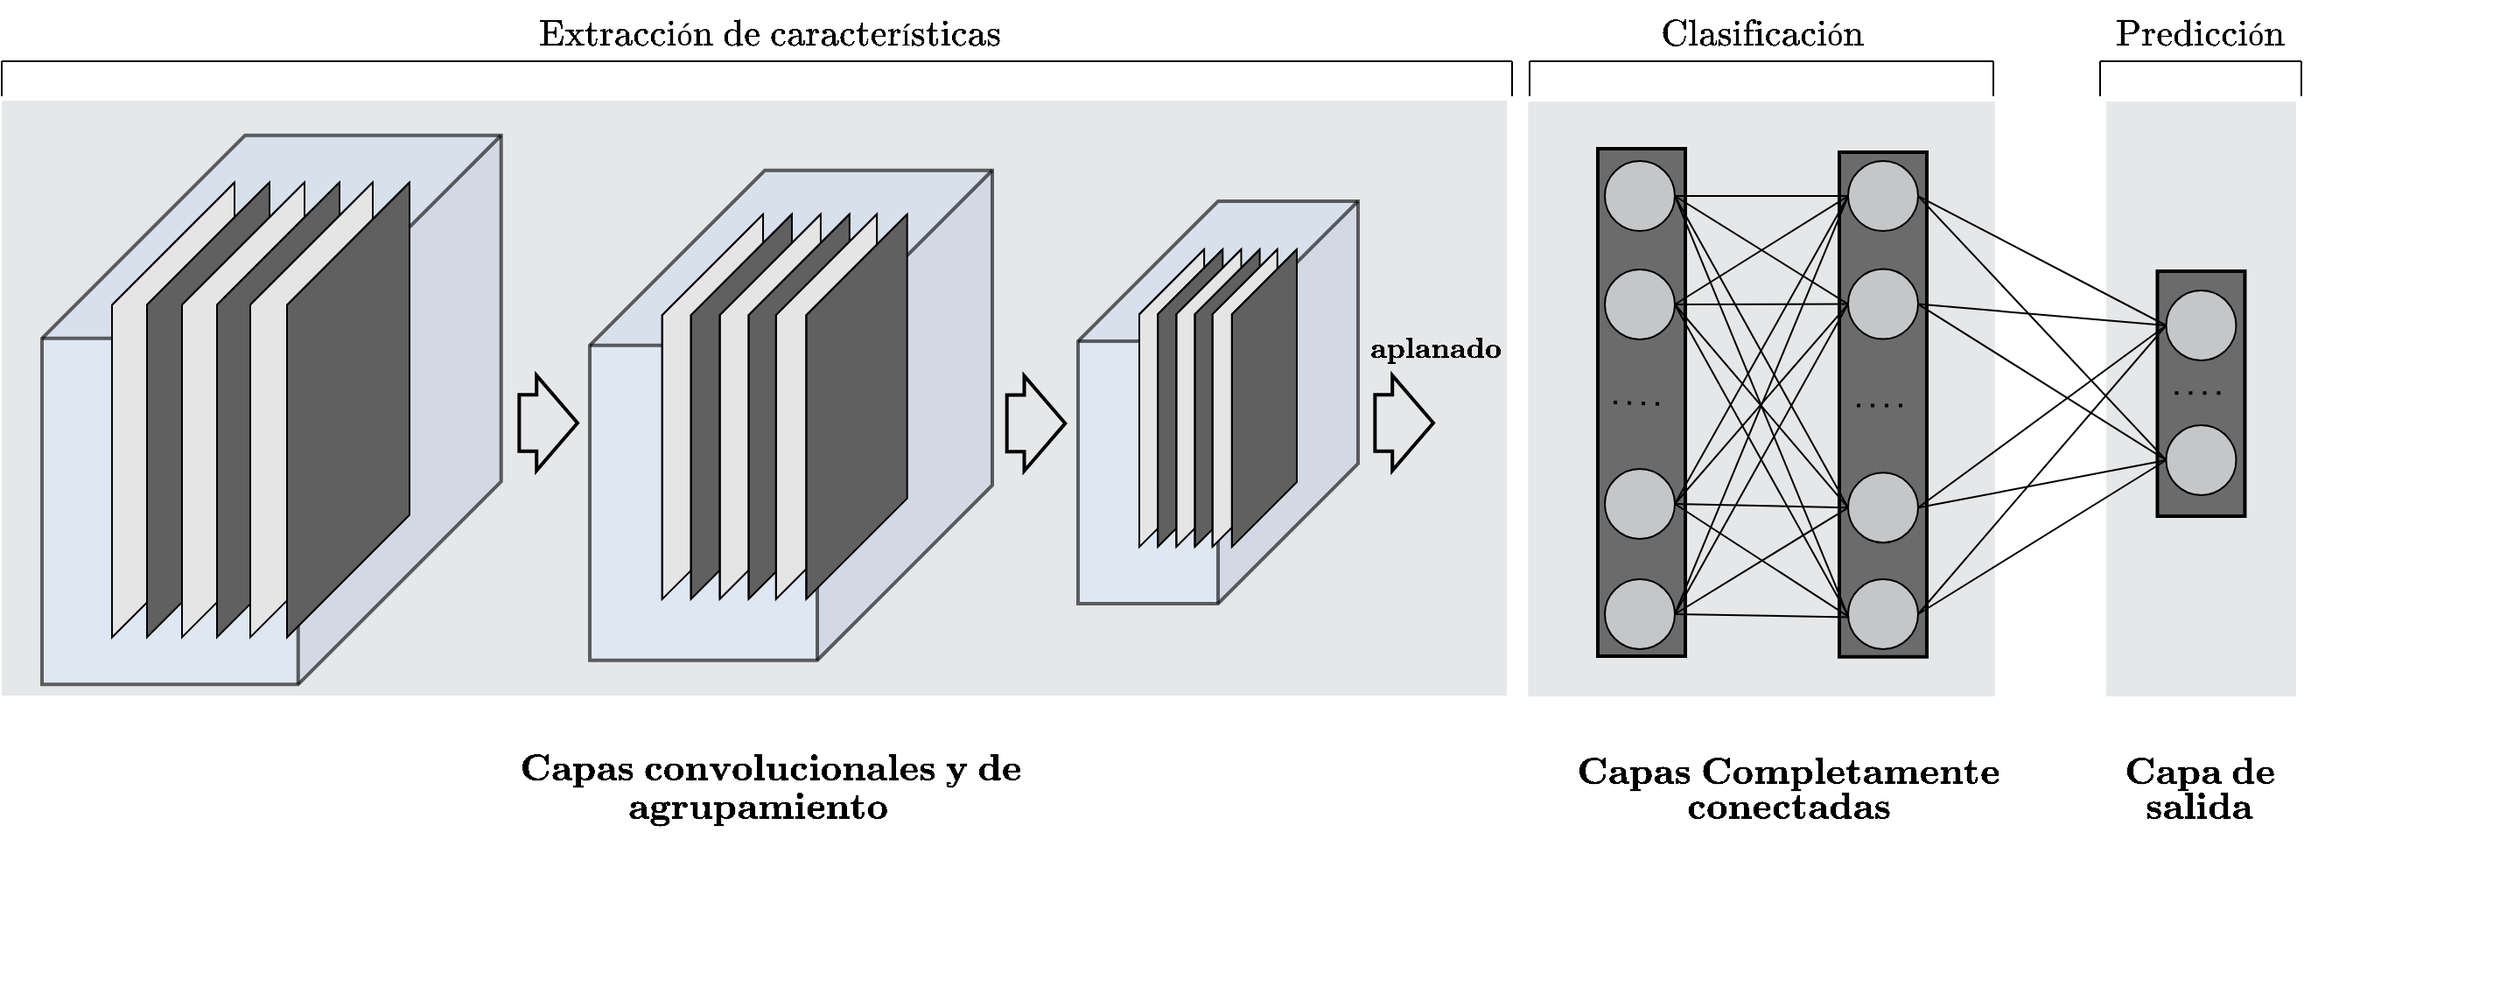 <mxfile version="24.7.6">
  <diagram name="Page-1" id="Joce6e6T_6m52vz_l7Z_">
    <mxGraphModel dx="2350" dy="1335" grid="1" gridSize="10" guides="1" tooltips="1" connect="1" arrows="1" fold="1" page="1" pageScale="1" pageWidth="75" pageHeight="85" math="1" shadow="0">
      <root>
        <mxCell id="0" />
        <mxCell id="1" parent="0" />
        <mxCell id="L7A9VUnb_QCNfGNs0-5k-155" value="" style="rounded=0;whiteSpace=wrap;html=1;fillColor=#e6e7e8;strokeColor=none;" parent="1" vertex="1">
          <mxGeometry x="-716" y="-374.45" width="860" height="339.93" as="geometry" />
        </mxCell>
        <mxCell id="L7A9VUnb_QCNfGNs0-5k-148" value="" style="shape=cube;whiteSpace=wrap;html=1;boundedLbl=1;backgroundOutline=1;darkOpacity=0.05;darkOpacity2=0.1;flipH=1;size=80;fillColor=#dae8fc;strokeColor=#000000;opacity=60;strokeWidth=2;" parent="1" vertex="1">
          <mxGeometry x="-101" y="-317" width="160" height="230" as="geometry" />
        </mxCell>
        <mxCell id="L7A9VUnb_QCNfGNs0-5k-71" value="" style="group;rotation=0;" parent="1" vertex="1" connectable="0">
          <mxGeometry x="170.002" y="-249.613" width="540" height="392.003" as="geometry" />
        </mxCell>
        <mxCell id="L7A9VUnb_QCNfGNs0-5k-144" value="" style="group" parent="L7A9VUnb_QCNfGNs0-5k-71" vertex="1" connectable="0">
          <mxGeometry x="-863.002" y="-66.037" width="850" height="286.96" as="geometry" />
        </mxCell>
        <mxCell id="L7A9VUnb_QCNfGNs0-5k-118" value="" style="shape=cube;whiteSpace=wrap;html=1;boundedLbl=1;backgroundOutline=1;darkOpacity=0.05;darkOpacity2=0.1;flipH=1;size=116;fillColor=#dae8fc;strokeColor=#000000;opacity=60;strokeWidth=2;" parent="L7A9VUnb_QCNfGNs0-5k-144" vertex="1">
          <mxGeometry y="-38.96" width="262.37" height="313.77" as="geometry" />
        </mxCell>
        <mxCell id="L7A9VUnb_QCNfGNs0-5k-90" value="" style="shape=cube;whiteSpace=wrap;html=1;boundedLbl=1;backgroundOutline=1;darkOpacity=0.05;darkOpacity2=0.1;flipH=1;size=70;" parent="L7A9VUnb_QCNfGNs0-5k-144" vertex="1">
          <mxGeometry x="40" y="-12.08" width="70" height="260" as="geometry" />
        </mxCell>
        <mxCell id="L7A9VUnb_QCNfGNs0-5k-98" value="" style="shape=cube;whiteSpace=wrap;html=1;boundedLbl=1;backgroundOutline=1;darkOpacity=0.05;darkOpacity2=0.1;flipH=1;size=70;fillColor=#6B6B6B;strokeColor=#000000;" parent="L7A9VUnb_QCNfGNs0-5k-144" vertex="1">
          <mxGeometry x="60" y="-12.15" width="70" height="260" as="geometry" />
        </mxCell>
        <mxCell id="L7A9VUnb_QCNfGNs0-5k-99" value="" style="shape=cube;whiteSpace=wrap;html=1;boundedLbl=1;backgroundOutline=1;darkOpacity=0.05;darkOpacity2=0.1;flipH=1;size=70;" parent="L7A9VUnb_QCNfGNs0-5k-144" vertex="1">
          <mxGeometry x="80" y="-12.15" width="70" height="260" as="geometry" />
        </mxCell>
        <mxCell id="L7A9VUnb_QCNfGNs0-5k-100" value="" style="shape=cube;whiteSpace=wrap;html=1;boundedLbl=1;backgroundOutline=1;darkOpacity=0.05;darkOpacity2=0.1;flipH=1;size=70;fillColor=#6B6B6B;strokeColor=#000000;" parent="L7A9VUnb_QCNfGNs0-5k-144" vertex="1">
          <mxGeometry x="100" y="-12.15" width="70" height="260" as="geometry" />
        </mxCell>
        <mxCell id="L7A9VUnb_QCNfGNs0-5k-101" value="" style="shape=cube;whiteSpace=wrap;html=1;boundedLbl=1;backgroundOutline=1;darkOpacity=0.05;darkOpacity2=0.1;flipH=1;size=70;" parent="L7A9VUnb_QCNfGNs0-5k-144" vertex="1">
          <mxGeometry x="119" y="-12.15" width="70" height="260" as="geometry" />
        </mxCell>
        <mxCell id="L7A9VUnb_QCNfGNs0-5k-102" value="" style="shape=cube;whiteSpace=wrap;html=1;boundedLbl=1;backgroundOutline=1;darkOpacity=0.05;darkOpacity2=0.1;flipH=1;size=70;fillColor=#6B6B6B;strokeColor=#000000;" parent="L7A9VUnb_QCNfGNs0-5k-144" vertex="1">
          <mxGeometry x="140" y="-12.08" width="70" height="260" as="geometry" />
        </mxCell>
        <mxCell id="L7A9VUnb_QCNfGNs0-5k-147" value="" style="group" parent="L7A9VUnb_QCNfGNs0-5k-144" vertex="1" connectable="0">
          <mxGeometry x="313" y="-18.96" width="510" height="290" as="geometry" />
        </mxCell>
        <mxCell id="L7A9VUnb_QCNfGNs0-5k-146" value="" style="shape=cube;whiteSpace=wrap;html=1;boundedLbl=1;backgroundOutline=1;darkOpacity=0.05;darkOpacity2=0.1;flipH=1;size=100;fillColor=#dae8fc;strokeColor=#000000;opacity=60;strokeWidth=2;" parent="L7A9VUnb_QCNfGNs0-5k-147" vertex="1">
          <mxGeometry width="230" height="280" as="geometry" />
        </mxCell>
        <mxCell id="L7A9VUnb_QCNfGNs0-5k-105" value="" style="shape=cube;whiteSpace=wrap;html=1;boundedLbl=1;backgroundOutline=1;darkOpacity=0.05;darkOpacity2=0.1;flipH=1;size=70;" parent="L7A9VUnb_QCNfGNs0-5k-147" vertex="1">
          <mxGeometry x="41.37" y="25.059" width="57.647" height="220.011" as="geometry" />
        </mxCell>
        <mxCell id="L7A9VUnb_QCNfGNs0-5k-106" value="" style="shape=cube;whiteSpace=wrap;html=1;boundedLbl=1;backgroundOutline=1;darkOpacity=0.05;darkOpacity2=0.1;flipH=1;size=70;fillColor=#6B6B6B;strokeColor=#000000;" parent="L7A9VUnb_QCNfGNs0-5k-147" vertex="1">
          <mxGeometry x="57.841" y="25" width="57.647" height="220.011" as="geometry" />
        </mxCell>
        <mxCell id="L7A9VUnb_QCNfGNs0-5k-107" value="" style="shape=cube;whiteSpace=wrap;html=1;boundedLbl=1;backgroundOutline=1;darkOpacity=0.05;darkOpacity2=0.1;flipH=1;size=70;" parent="L7A9VUnb_QCNfGNs0-5k-147" vertex="1">
          <mxGeometry x="74.311" y="25" width="57.647" height="220.011" as="geometry" />
        </mxCell>
        <mxCell id="L7A9VUnb_QCNfGNs0-5k-108" value="" style="shape=cube;whiteSpace=wrap;html=1;boundedLbl=1;backgroundOutline=1;darkOpacity=0.05;darkOpacity2=0.1;flipH=1;size=70;fillColor=#6B6B6B;strokeColor=#000000;" parent="L7A9VUnb_QCNfGNs0-5k-147" vertex="1">
          <mxGeometry x="90.782" y="25" width="57.647" height="220.011" as="geometry" />
        </mxCell>
        <mxCell id="L7A9VUnb_QCNfGNs0-5k-109" value="" style="shape=cube;whiteSpace=wrap;html=1;boundedLbl=1;backgroundOutline=1;darkOpacity=0.05;darkOpacity2=0.1;flipH=1;size=70;" parent="L7A9VUnb_QCNfGNs0-5k-147" vertex="1">
          <mxGeometry x="106.429" y="25" width="57.647" height="220.011" as="geometry" />
        </mxCell>
        <mxCell id="L7A9VUnb_QCNfGNs0-5k-110" value="" style="shape=cube;whiteSpace=wrap;html=1;boundedLbl=1;backgroundOutline=1;darkOpacity=0.05;darkOpacity2=0.1;flipH=1;size=70;fillColor=#6B6B6B;strokeColor=#000000;" parent="L7A9VUnb_QCNfGNs0-5k-147" vertex="1">
          <mxGeometry x="123.723" y="25.059" width="57.647" height="220.011" as="geometry" />
        </mxCell>
        <mxCell id="QXAOu60rqkARJvhL0s8N-9" value="" style="shape=flexArrow;endArrow=classic;html=1;rounded=0;width=31.304;endSize=7.13;strokeWidth=2;" edge="1" parent="L7A9VUnb_QCNfGNs0-5k-147">
          <mxGeometry width="50" height="50" relative="1" as="geometry">
            <mxPoint x="237.34" y="144.57" as="sourcePoint" />
            <mxPoint x="272.66" y="144.57" as="targetPoint" />
          </mxGeometry>
        </mxCell>
        <mxCell id="QXAOu60rqkARJvhL0s8N-11" value="" style="shape=flexArrow;endArrow=classic;html=1;rounded=0;width=31.304;endSize=7.13;strokeWidth=2;" edge="1" parent="L7A9VUnb_QCNfGNs0-5k-147">
          <mxGeometry width="50" height="50" relative="1" as="geometry">
            <mxPoint x="447.68" y="144.33" as="sourcePoint" />
            <mxPoint x="483" y="144.33" as="targetPoint" />
          </mxGeometry>
        </mxCell>
        <mxCell id="QXAOu60rqkARJvhL0s8N-10" value="" style="shape=flexArrow;endArrow=classic;html=1;rounded=0;width=31.304;endSize=7.13;strokeWidth=2;" edge="1" parent="L7A9VUnb_QCNfGNs0-5k-144">
          <mxGeometry width="50" height="50" relative="1" as="geometry">
            <mxPoint x="271.68" y="125.37" as="sourcePoint" />
            <mxPoint x="307.0" y="125.37" as="targetPoint" />
          </mxGeometry>
        </mxCell>
        <mxCell id="L7A9VUnb_QCNfGNs0-5k-168" value="&lt;div&gt;&lt;font style=&quot;font-size: 18px;&quot;&gt;&lt;b&gt;$$\textbf{Capas Completamente}$$&lt;/b&gt;&lt;/font&gt;&lt;/div&gt;" style="text;html=1;align=center;verticalAlign=middle;whiteSpace=wrap;rounded=0;" parent="L7A9VUnb_QCNfGNs0-5k-71" vertex="1">
          <mxGeometry x="-5.002" y="245.003" width="280" height="30" as="geometry" />
        </mxCell>
        <mxCell id="L7A9VUnb_QCNfGNs0-5k-169" value="&lt;font style=&quot;font-size: 18px;&quot;&gt;$$\textbf{Capa de}$$&lt;/font&gt;" style="text;html=1;align=center;verticalAlign=middle;whiteSpace=wrap;rounded=0;" parent="L7A9VUnb_QCNfGNs0-5k-71" vertex="1">
          <mxGeometry x="300" y="245" width="140" height="30" as="geometry" />
        </mxCell>
        <mxCell id="QXAOu60rqkARJvhL0s8N-4" value="&lt;div&gt;&lt;font style=&quot;font-size: 18px;&quot;&gt;&lt;b&gt;$$\textbf{conectadas}$$&lt;/b&gt;&lt;/font&gt;&lt;/div&gt;" style="text;html=1;align=center;verticalAlign=middle;whiteSpace=wrap;rounded=0;" vertex="1" parent="L7A9VUnb_QCNfGNs0-5k-71">
          <mxGeometry x="-5.002" y="265.003" width="280" height="30" as="geometry" />
        </mxCell>
        <mxCell id="QXAOu60rqkARJvhL0s8N-6" value="&lt;font style=&quot;font-size: 18px;&quot;&gt;$$\textbf{salida}$$&lt;/font&gt;" style="text;html=1;align=center;verticalAlign=middle;whiteSpace=wrap;rounded=0;" vertex="1" parent="L7A9VUnb_QCNfGNs0-5k-71">
          <mxGeometry x="300" y="265" width="140" height="30" as="geometry" />
        </mxCell>
        <mxCell id="L7A9VUnb_QCNfGNs0-5k-37" value="&lt;font style=&quot;font-size: 18px;&quot;&gt;$$\text{Clasificación}$$&lt;/font&gt;" style="text;html=1;align=center;verticalAlign=middle;resizable=0;points=[];autosize=1;strokeColor=none;fillColor=none;" parent="1" vertex="1">
          <mxGeometry x="184.5" y="-432" width="210" height="40" as="geometry" />
        </mxCell>
        <mxCell id="L7A9VUnb_QCNfGNs0-5k-38" value="" style="group;strokeColor=none;rounded=0;" parent="1" vertex="1" connectable="0">
          <mxGeometry x="157" y="-397" width="265" height="20" as="geometry" />
        </mxCell>
        <mxCell id="L7A9VUnb_QCNfGNs0-5k-39" value="" style="endArrow=none;html=1;rounded=0;" parent="L7A9VUnb_QCNfGNs0-5k-38" edge="1">
          <mxGeometry width="50" height="50" relative="1" as="geometry">
            <mxPoint as="sourcePoint" />
            <mxPoint x="265.0" as="targetPoint" />
          </mxGeometry>
        </mxCell>
        <mxCell id="L7A9VUnb_QCNfGNs0-5k-40" value="" style="endArrow=none;html=1;rounded=0;" parent="L7A9VUnb_QCNfGNs0-5k-38" edge="1">
          <mxGeometry width="50" height="50" relative="1" as="geometry">
            <mxPoint y="20" as="sourcePoint" />
            <mxPoint as="targetPoint" />
          </mxGeometry>
        </mxCell>
        <mxCell id="L7A9VUnb_QCNfGNs0-5k-41" value="" style="endArrow=none;html=1;rounded=0;" parent="L7A9VUnb_QCNfGNs0-5k-38" edge="1">
          <mxGeometry width="50" height="50" relative="1" as="geometry">
            <mxPoint x="265.0" y="20" as="sourcePoint" />
            <mxPoint x="265.0" as="targetPoint" />
          </mxGeometry>
        </mxCell>
        <mxCell id="L7A9VUnb_QCNfGNs0-5k-53" value="" style="group;strokeColor=none;rounded=0;" parent="1" vertex="1" connectable="0">
          <mxGeometry x="483" y="-397" width="115" height="20" as="geometry" />
        </mxCell>
        <mxCell id="L7A9VUnb_QCNfGNs0-5k-54" value="" style="endArrow=none;html=1;rounded=0;" parent="L7A9VUnb_QCNfGNs0-5k-53" edge="1">
          <mxGeometry width="50" height="50" relative="1" as="geometry">
            <mxPoint as="sourcePoint" />
            <mxPoint x="115" as="targetPoint" />
          </mxGeometry>
        </mxCell>
        <mxCell id="L7A9VUnb_QCNfGNs0-5k-55" value="" style="endArrow=none;html=1;rounded=0;" parent="L7A9VUnb_QCNfGNs0-5k-53" edge="1">
          <mxGeometry width="50" height="50" relative="1" as="geometry">
            <mxPoint y="20" as="sourcePoint" />
            <mxPoint as="targetPoint" />
          </mxGeometry>
        </mxCell>
        <mxCell id="L7A9VUnb_QCNfGNs0-5k-56" value="" style="endArrow=none;html=1;rounded=0;" parent="L7A9VUnb_QCNfGNs0-5k-53" edge="1">
          <mxGeometry width="50" height="50" relative="1" as="geometry">
            <mxPoint x="115" y="20" as="sourcePoint" />
            <mxPoint x="115" as="targetPoint" />
          </mxGeometry>
        </mxCell>
        <mxCell id="L7A9VUnb_QCNfGNs0-5k-57" value="&lt;font style=&quot;font-size: 18px;&quot;&gt;$$\text{Predicción}$$&lt;/font&gt;" style="text;html=1;align=center;verticalAlign=middle;resizable=0;points=[];autosize=1;strokeColor=none;fillColor=none;" parent="1" vertex="1">
          <mxGeometry x="445.496" y="-432" width="190" height="40" as="geometry" />
        </mxCell>
        <mxCell id="L7A9VUnb_QCNfGNs0-5k-79" value="" style="group;strokeColor=none;rounded=0;strokeWidth=1;perimeterSpacing=0;" parent="1" vertex="1" connectable="0">
          <mxGeometry x="-716" y="-397" width="863" height="20" as="geometry" />
        </mxCell>
        <mxCell id="L7A9VUnb_QCNfGNs0-5k-80" value="" style="endArrow=none;html=1;rounded=0;" parent="L7A9VUnb_QCNfGNs0-5k-79" edge="1">
          <mxGeometry width="50" height="50" relative="1" as="geometry">
            <mxPoint as="sourcePoint" />
            <mxPoint x="863" as="targetPoint" />
          </mxGeometry>
        </mxCell>
        <mxCell id="L7A9VUnb_QCNfGNs0-5k-81" value="" style="endArrow=none;html=1;rounded=0;" parent="L7A9VUnb_QCNfGNs0-5k-79" edge="1">
          <mxGeometry width="50" height="50" relative="1" as="geometry">
            <mxPoint y="20" as="sourcePoint" />
            <mxPoint as="targetPoint" />
          </mxGeometry>
        </mxCell>
        <mxCell id="L7A9VUnb_QCNfGNs0-5k-82" value="" style="endArrow=none;html=1;rounded=0;" parent="L7A9VUnb_QCNfGNs0-5k-79" edge="1">
          <mxGeometry width="50" height="50" relative="1" as="geometry">
            <mxPoint x="863" y="20" as="sourcePoint" />
            <mxPoint x="863" as="targetPoint" />
          </mxGeometry>
        </mxCell>
        <mxCell id="L7A9VUnb_QCNfGNs0-5k-84" value="&lt;font style=&quot;font-size: 18px;&quot;&gt;$$\text{Extracción de características}$$&lt;/font&gt;" style="text;html=1;align=center;verticalAlign=middle;resizable=0;points=[];autosize=1;strokeColor=none;fillColor=none;" parent="1" vertex="1">
          <mxGeometry x="-447.5" y="-432" width="340" height="40" as="geometry" />
        </mxCell>
        <mxCell id="L7A9VUnb_QCNfGNs0-5k-77" value="" style="rounded=0;whiteSpace=wrap;html=1;fillColor=#e6e7e8;strokeColor=none;" parent="1" vertex="1">
          <mxGeometry x="486.552" y="-373.933" width="108.37" height="339.93" as="geometry" />
        </mxCell>
        <mxCell id="L7A9VUnb_QCNfGNs0-5k-76" value="" style="rounded=0;whiteSpace=wrap;html=1;fillColor=#e6e7e8;strokeColor=none;" parent="1" vertex="1">
          <mxGeometry x="156.132" y="-373.933" width="266.74" height="339.93" as="geometry" />
        </mxCell>
        <mxCell id="L7A9VUnb_QCNfGNs0-5k-67" value="" style="group;rotation=0;" parent="1" vertex="1" connectable="0">
          <mxGeometry x="194.002" y="-357.003" width="154" height="300" as="geometry" />
        </mxCell>
        <mxCell id="L7A9VUnb_QCNfGNs0-5k-62" value="" style="rounded=0;whiteSpace=wrap;html=1;fillColor=#6B6B6B;strokeColor=#000000;rotation=0;strokeWidth=2;" parent="L7A9VUnb_QCNfGNs0-5k-67" vertex="1">
          <mxGeometry x="2" y="10" width="50" height="290" as="geometry" />
        </mxCell>
        <mxCell id="L7A9VUnb_QCNfGNs0-5k-3" value="" style="ellipse;whiteSpace=wrap;html=1;aspect=fixed;fillColor=#C4C6C8;rotation=0;" parent="L7A9VUnb_QCNfGNs0-5k-67" vertex="1">
          <mxGeometry x="6" y="256" width="40" height="40" as="geometry" />
        </mxCell>
        <mxCell id="L7A9VUnb_QCNfGNs0-5k-4" value="" style="ellipse;whiteSpace=wrap;html=1;aspect=fixed;fillColor=#C4C6C8;rotation=0;" parent="L7A9VUnb_QCNfGNs0-5k-67" vertex="1">
          <mxGeometry x="6" y="193" width="40" height="40" as="geometry" />
        </mxCell>
        <mxCell id="L7A9VUnb_QCNfGNs0-5k-5" value="" style="ellipse;whiteSpace=wrap;html=1;aspect=fixed;fillColor=#C4C6C8;rotation=0;" parent="L7A9VUnb_QCNfGNs0-5k-67" vertex="1">
          <mxGeometry x="6" y="79" width="40" height="40" as="geometry" />
        </mxCell>
        <mxCell id="L7A9VUnb_QCNfGNs0-5k-6" value="" style="ellipse;whiteSpace=wrap;html=1;aspect=fixed;fillColor=#C4C6C8;rotation=0;" parent="L7A9VUnb_QCNfGNs0-5k-67" vertex="1">
          <mxGeometry x="6" y="17" width="40" height="40" as="geometry" />
        </mxCell>
        <mxCell id="L7A9VUnb_QCNfGNs0-5k-51" value="" style="endArrow=none;dashed=1;html=1;dashPattern=1 3;strokeWidth=2;rounded=0;" parent="L7A9VUnb_QCNfGNs0-5k-67" edge="1">
          <mxGeometry width="50" height="50" relative="1" as="geometry">
            <mxPoint x="11" y="155" as="sourcePoint" />
            <mxPoint x="41" y="156" as="targetPoint" />
          </mxGeometry>
        </mxCell>
        <mxCell id="L7A9VUnb_QCNfGNs0-5k-166" value="&lt;font style=&quot;font-size: 18px;&quot;&gt;$$\textbf{Capas convolucionales y de}$$&lt;/font&gt;" style="text;html=1;align=center;verticalAlign=middle;whiteSpace=wrap;rounded=0;" parent="1" vertex="1">
          <mxGeometry x="-472.5" y="-7" width="390" height="30" as="geometry" />
        </mxCell>
        <mxCell id="QXAOu60rqkARJvhL0s8N-2" value="" style="group" vertex="1" connectable="0" parent="1">
          <mxGeometry x="282.712" y="-346.618" width="300.295" height="290" as="geometry" />
        </mxCell>
        <mxCell id="L7A9VUnb_QCNfGNs0-5k-65" value="" style="group;rotation=0;" parent="QXAOu60rqkARJvhL0s8N-2" vertex="1" connectable="0">
          <mxGeometry x="233.03" y="69.615" width="50" height="140" as="geometry" />
        </mxCell>
        <mxCell id="L7A9VUnb_QCNfGNs0-5k-64" value="" style="rounded=0;whiteSpace=wrap;html=1;fillColor=#6B6B6B;strokeColor=#000000;rotation=0;strokeWidth=2;" parent="L7A9VUnb_QCNfGNs0-5k-65" vertex="1">
          <mxGeometry width="50" height="140" as="geometry" />
        </mxCell>
        <mxCell id="L7A9VUnb_QCNfGNs0-5k-11" value="" style="ellipse;whiteSpace=wrap;html=1;aspect=fixed;fillColor=#C4C6C8;rotation=0;" parent="L7A9VUnb_QCNfGNs0-5k-65" vertex="1">
          <mxGeometry x="5" y="11" width="40" height="40" as="geometry" />
        </mxCell>
        <mxCell id="L7A9VUnb_QCNfGNs0-5k-12" value="" style="ellipse;whiteSpace=wrap;html=1;aspect=fixed;fillColor=#C4C6C8;rotation=0;" parent="L7A9VUnb_QCNfGNs0-5k-65" vertex="1">
          <mxGeometry x="5" y="88" width="40" height="40" as="geometry" />
        </mxCell>
        <mxCell id="QXAOu60rqkARJvhL0s8N-3" value="" style="endArrow=none;dashed=1;html=1;dashPattern=1 3;strokeWidth=2;rounded=0;" edge="1" parent="L7A9VUnb_QCNfGNs0-5k-65">
          <mxGeometry width="50" height="50" relative="1" as="geometry">
            <mxPoint x="10.0" y="69.686" as="sourcePoint" />
            <mxPoint x="40.0" y="69.686" as="targetPoint" />
          </mxGeometry>
        </mxCell>
        <mxCell id="L7A9VUnb_QCNfGNs0-5k-66" value="" style="group;rotation=0;fillColor=#6B6B6B;strokeColor=#000000;container=0;strokeWidth=2;" parent="QXAOu60rqkARJvhL0s8N-2" vertex="1" connectable="0">
          <mxGeometry x="51.29" y="1.61" width="50" height="288.39" as="geometry" />
        </mxCell>
        <mxCell id="L7A9VUnb_QCNfGNs0-5k-29" value="" style="endArrow=none;html=1;rounded=0;entryX=0;entryY=0.5;entryDx=0;entryDy=0;exitX=1;exitY=0.5;exitDx=0;exitDy=0;" parent="QXAOu60rqkARJvhL0s8N-2" source="L7A9VUnb_QCNfGNs0-5k-10" target="L7A9VUnb_QCNfGNs0-5k-11" edge="1">
          <mxGeometry width="50" height="50" relative="1" as="geometry">
            <mxPoint x="76.03" y="25.615" as="sourcePoint" />
            <mxPoint x="116.03" y="26.615" as="targetPoint" />
          </mxGeometry>
        </mxCell>
        <mxCell id="L7A9VUnb_QCNfGNs0-5k-30" value="" style="endArrow=none;html=1;rounded=0;entryX=0;entryY=0.5;entryDx=0;entryDy=0;exitX=1;exitY=0.5;exitDx=0;exitDy=0;" parent="QXAOu60rqkARJvhL0s8N-2" source="L7A9VUnb_QCNfGNs0-5k-10" target="L7A9VUnb_QCNfGNs0-5k-12" edge="1">
          <mxGeometry width="50" height="50" relative="1" as="geometry">
            <mxPoint x="101.03" y="36.615" as="sourcePoint" />
            <mxPoint x="142.03" y="36.615" as="targetPoint" />
          </mxGeometry>
        </mxCell>
        <mxCell id="L7A9VUnb_QCNfGNs0-5k-31" value="" style="endArrow=none;html=1;rounded=0;entryX=0;entryY=0.5;entryDx=0;entryDy=0;exitX=1;exitY=0.5;exitDx=0;exitDy=0;" parent="QXAOu60rqkARJvhL0s8N-2" source="L7A9VUnb_QCNfGNs0-5k-9" target="L7A9VUnb_QCNfGNs0-5k-11" edge="1">
          <mxGeometry width="50" height="50" relative="1" as="geometry">
            <mxPoint x="151.03" y="146.615" as="sourcePoint" />
            <mxPoint x="191.03" y="145.615" as="targetPoint" />
          </mxGeometry>
        </mxCell>
        <mxCell id="L7A9VUnb_QCNfGNs0-5k-32" value="" style="endArrow=none;html=1;rounded=0;entryX=0;entryY=0.5;entryDx=0;entryDy=0;exitX=1;exitY=0.5;exitDx=0;exitDy=0;" parent="QXAOu60rqkARJvhL0s8N-2" source="L7A9VUnb_QCNfGNs0-5k-9" target="L7A9VUnb_QCNfGNs0-5k-12" edge="1">
          <mxGeometry width="50" height="50" relative="1" as="geometry">
            <mxPoint x="171.03" y="216.615" as="sourcePoint" />
            <mxPoint x="211.03" y="216.615" as="targetPoint" />
          </mxGeometry>
        </mxCell>
        <mxCell id="L7A9VUnb_QCNfGNs0-5k-33" value="" style="endArrow=none;html=1;rounded=0;entryX=0;entryY=0.5;entryDx=0;entryDy=0;exitX=1;exitY=0.5;exitDx=0;exitDy=0;" parent="QXAOu60rqkARJvhL0s8N-2" source="L7A9VUnb_QCNfGNs0-5k-8" target="L7A9VUnb_QCNfGNs0-5k-11" edge="1">
          <mxGeometry width="50" height="50" relative="1" as="geometry">
            <mxPoint x="76.03" y="225.615" as="sourcePoint" />
            <mxPoint x="117.03" y="226.615" as="targetPoint" />
          </mxGeometry>
        </mxCell>
        <mxCell id="L7A9VUnb_QCNfGNs0-5k-34" value="" style="endArrow=none;html=1;rounded=0;entryX=0;entryY=0.5;entryDx=0;entryDy=0;exitX=1;exitY=0.5;exitDx=0;exitDy=0;" parent="QXAOu60rqkARJvhL0s8N-2" source="L7A9VUnb_QCNfGNs0-5k-8" target="L7A9VUnb_QCNfGNs0-5k-12" edge="1">
          <mxGeometry width="50" height="50" relative="1" as="geometry">
            <mxPoint x="191.03" y="236.615" as="sourcePoint" />
            <mxPoint x="232.03" y="236.615" as="targetPoint" />
          </mxGeometry>
        </mxCell>
        <mxCell id="L7A9VUnb_QCNfGNs0-5k-35" value="" style="endArrow=none;html=1;rounded=0;entryX=0;entryY=0.5;entryDx=0;entryDy=0;exitX=1;exitY=0.5;exitDx=0;exitDy=0;" parent="QXAOu60rqkARJvhL0s8N-2" target="L7A9VUnb_QCNfGNs0-5k-12" edge="1" source="L7A9VUnb_QCNfGNs0-5k-7">
          <mxGeometry width="50" height="50" relative="1" as="geometry">
            <mxPoint x="61.03" y="266.615" as="sourcePoint" />
            <mxPoint x="242.03" y="246.615" as="targetPoint" />
          </mxGeometry>
        </mxCell>
        <mxCell id="L7A9VUnb_QCNfGNs0-5k-36" value="" style="endArrow=none;html=1;rounded=0;entryX=0;entryY=0.5;entryDx=0;entryDy=0;exitX=1;exitY=0.5;exitDx=0;exitDy=0;" parent="QXAOu60rqkARJvhL0s8N-2" target="L7A9VUnb_QCNfGNs0-5k-11" edge="1" source="L7A9VUnb_QCNfGNs0-5k-7">
          <mxGeometry width="50" height="50" relative="1" as="geometry">
            <mxPoint x="61.03" y="266.615" as="sourcePoint" />
            <mxPoint x="141.03" y="276.615" as="targetPoint" />
          </mxGeometry>
        </mxCell>
        <mxCell id="L7A9VUnb_QCNfGNs0-5k-7" value="" style="ellipse;whiteSpace=wrap;html=1;aspect=fixed;fillColor=#C4C6C8;rotation=0;" parent="QXAOu60rqkARJvhL0s8N-2" vertex="1">
          <mxGeometry x="56.29" y="245.615" width="40" height="40" as="geometry" />
        </mxCell>
        <mxCell id="L7A9VUnb_QCNfGNs0-5k-8" value="" style="ellipse;whiteSpace=wrap;html=1;aspect=fixed;fillColor=#C4C6C8;rotation=0;" parent="QXAOu60rqkARJvhL0s8N-2" vertex="1">
          <mxGeometry x="56.29" y="184.763" width="40" height="40" as="geometry" />
        </mxCell>
        <mxCell id="L7A9VUnb_QCNfGNs0-5k-9" value="" style="ellipse;whiteSpace=wrap;html=1;aspect=fixed;fillColor=#C4C6C8;rotation=0;" parent="QXAOu60rqkARJvhL0s8N-2" vertex="1">
          <mxGeometry x="56.29" y="68.395" width="40" height="40" as="geometry" />
        </mxCell>
        <mxCell id="L7A9VUnb_QCNfGNs0-5k-10" value="" style="ellipse;whiteSpace=wrap;html=1;aspect=fixed;fillColor=#C4C6C8;rotation=0;" parent="QXAOu60rqkARJvhL0s8N-2" vertex="1">
          <mxGeometry x="56.29" y="6.669" width="40" height="40" as="geometry" />
        </mxCell>
        <mxCell id="L7A9VUnb_QCNfGNs0-5k-50" value="" style="endArrow=none;dashed=1;html=1;dashPattern=1 3;strokeWidth=2;rounded=0;" parent="QXAOu60rqkARJvhL0s8N-2" edge="1">
          <mxGeometry width="50" height="50" relative="1" as="geometry">
            <mxPoint x="61.29" y="146.311" as="sourcePoint" />
            <mxPoint x="91.29" y="146.311" as="targetPoint" />
          </mxGeometry>
        </mxCell>
        <mxCell id="L7A9VUnb_QCNfGNs0-5k-16" value="" style="endArrow=none;html=1;rounded=0;entryX=-0.003;entryY=0.521;entryDx=0;entryDy=0;exitX=1;exitY=0.5;exitDx=0;exitDy=0;entryPerimeter=0;" parent="1" source="L7A9VUnb_QCNfGNs0-5k-6" target="L7A9VUnb_QCNfGNs0-5k-7" edge="1">
          <mxGeometry width="50" height="50" relative="1" as="geometry">
            <mxPoint x="270.742" y="-290.003" as="sourcePoint" />
            <mxPoint x="280.742" y="-80.003" as="targetPoint" />
          </mxGeometry>
        </mxCell>
        <mxCell id="L7A9VUnb_QCNfGNs0-5k-20" value="" style="endArrow=none;html=1;rounded=0;entryX=0.005;entryY=0.532;entryDx=0;entryDy=0;exitX=1;exitY=0.5;exitDx=0;exitDy=0;entryPerimeter=0;" parent="1" source="L7A9VUnb_QCNfGNs0-5k-5" target="L7A9VUnb_QCNfGNs0-5k-7" edge="1">
          <mxGeometry width="50" height="50" relative="1" as="geometry">
            <mxPoint x="310.742" y="-250.003" as="sourcePoint" />
            <mxPoint x="280.742" y="-80.003" as="targetPoint" />
          </mxGeometry>
        </mxCell>
        <mxCell id="L7A9VUnb_QCNfGNs0-5k-24" value="" style="endArrow=none;html=1;rounded=0;entryX=-0.003;entryY=0.529;entryDx=0;entryDy=0;exitX=1;exitY=0.5;exitDx=0;exitDy=0;entryPerimeter=0;" parent="1" source="L7A9VUnb_QCNfGNs0-5k-4" target="L7A9VUnb_QCNfGNs0-5k-7" edge="1">
          <mxGeometry width="50" height="50" relative="1" as="geometry">
            <mxPoint x="251.742" y="-130.003" as="sourcePoint" />
            <mxPoint x="280.742" y="-80.003" as="targetPoint" />
          </mxGeometry>
        </mxCell>
        <mxCell id="L7A9VUnb_QCNfGNs0-5k-28" value="" style="endArrow=none;html=1;rounded=0;entryX=0.015;entryY=0.544;entryDx=0;entryDy=0;entryPerimeter=0;exitX=1;exitY=0.5;exitDx=0;exitDy=0;" parent="1" source="L7A9VUnb_QCNfGNs0-5k-3" target="L7A9VUnb_QCNfGNs0-5k-7" edge="1">
          <mxGeometry width="50" height="50" relative="1" as="geometry">
            <mxPoint x="230.742" y="-69.003" as="sourcePoint" />
            <mxPoint x="280.742" y="-80.003" as="targetPoint" />
          </mxGeometry>
        </mxCell>
        <mxCell id="L7A9VUnb_QCNfGNs0-5k-27" value="" style="endArrow=none;html=1;rounded=0;entryX=0;entryY=0.5;entryDx=0;entryDy=0;exitX=1;exitY=0.5;exitDx=0;exitDy=0;" parent="1" source="L7A9VUnb_QCNfGNs0-5k-3" target="L7A9VUnb_QCNfGNs0-5k-8" edge="1">
          <mxGeometry width="50" height="50" relative="1" as="geometry">
            <mxPoint x="240.742" y="-80.003" as="sourcePoint" />
            <mxPoint x="290.742" y="-80.003" as="targetPoint" />
          </mxGeometry>
        </mxCell>
        <mxCell id="L7A9VUnb_QCNfGNs0-5k-23" value="" style="endArrow=none;html=1;rounded=0;exitX=1;exitY=0.5;exitDx=0;exitDy=0;entryX=0;entryY=0.5;entryDx=0;entryDy=0;" parent="1" source="L7A9VUnb_QCNfGNs0-5k-4" target="L7A9VUnb_QCNfGNs0-5k-8" edge="1">
          <mxGeometry width="50" height="50" relative="1" as="geometry">
            <mxPoint x="270.742" y="-129.003" as="sourcePoint" />
            <mxPoint x="301.742" y="-104.003" as="targetPoint" />
          </mxGeometry>
        </mxCell>
        <mxCell id="L7A9VUnb_QCNfGNs0-5k-19" value="" style="endArrow=none;html=1;rounded=0;entryX=0;entryY=0.5;entryDx=0;entryDy=0;exitX=1;exitY=0.5;exitDx=0;exitDy=0;" parent="1" source="L7A9VUnb_QCNfGNs0-5k-5" target="L7A9VUnb_QCNfGNs0-5k-8" edge="1">
          <mxGeometry width="50" height="50" relative="1" as="geometry">
            <mxPoint x="250.742" y="-221.003" as="sourcePoint" />
            <mxPoint x="291.742" y="-221.003" as="targetPoint" />
          </mxGeometry>
        </mxCell>
        <mxCell id="L7A9VUnb_QCNfGNs0-5k-15" value="" style="endArrow=none;html=1;rounded=0;entryX=0;entryY=0.5;entryDx=0;entryDy=0;exitX=1;exitY=0.5;exitDx=0;exitDy=0;" parent="1" source="L7A9VUnb_QCNfGNs0-5k-6" target="L7A9VUnb_QCNfGNs0-5k-8" edge="1">
          <mxGeometry width="50" height="50" relative="1" as="geometry">
            <mxPoint x="260.742" y="-300.003" as="sourcePoint" />
            <mxPoint x="300.742" y="-300.003" as="targetPoint" />
          </mxGeometry>
        </mxCell>
        <mxCell id="L7A9VUnb_QCNfGNs0-5k-26" value="" style="endArrow=none;html=1;rounded=0;entryX=0;entryY=0.5;entryDx=0;entryDy=0;exitX=1;exitY=0.5;exitDx=0;exitDy=0;" parent="1" source="L7A9VUnb_QCNfGNs0-5k-3" target="L7A9VUnb_QCNfGNs0-5k-9" edge="1">
          <mxGeometry width="50" height="50" relative="1" as="geometry">
            <mxPoint x="230.742" y="-89.003" as="sourcePoint" />
            <mxPoint x="290.742" y="-80.003" as="targetPoint" />
          </mxGeometry>
        </mxCell>
        <mxCell id="L7A9VUnb_QCNfGNs0-5k-22" value="" style="endArrow=none;html=1;rounded=0;entryX=0;entryY=0.5;entryDx=0;entryDy=0;exitX=1;exitY=0.5;exitDx=0;exitDy=0;" parent="1" source="L7A9VUnb_QCNfGNs0-5k-4" target="L7A9VUnb_QCNfGNs0-5k-9" edge="1">
          <mxGeometry width="50" height="50" relative="1" as="geometry">
            <mxPoint x="250.742" y="-146.003" as="sourcePoint" />
            <mxPoint x="290.742" y="-146.003" as="targetPoint" />
          </mxGeometry>
        </mxCell>
        <mxCell id="L7A9VUnb_QCNfGNs0-5k-18" value="" style="endArrow=none;html=1;rounded=0;exitX=1;exitY=0.5;exitDx=0;exitDy=0;entryX=0;entryY=0.5;entryDx=0;entryDy=0;" parent="1" source="L7A9VUnb_QCNfGNs0-5k-5" target="L7A9VUnb_QCNfGNs0-5k-9" edge="1">
          <mxGeometry width="50" height="50" relative="1" as="geometry">
            <mxPoint x="250.742" y="-259.003" as="sourcePoint" />
            <mxPoint x="260.742" y="-259.003" as="targetPoint" />
          </mxGeometry>
        </mxCell>
        <mxCell id="L7A9VUnb_QCNfGNs0-5k-14" value="" style="endArrow=none;html=1;rounded=0;entryX=0;entryY=0.5;entryDx=0;entryDy=0;exitX=1;exitY=0.5;exitDx=0;exitDy=0;" parent="1" source="L7A9VUnb_QCNfGNs0-5k-6" target="L7A9VUnb_QCNfGNs0-5k-9" edge="1">
          <mxGeometry width="50" height="50" relative="1" as="geometry">
            <mxPoint x="250.742" y="-310.003" as="sourcePoint" />
            <mxPoint x="291.742" y="-310.003" as="targetPoint" />
          </mxGeometry>
        </mxCell>
        <mxCell id="L7A9VUnb_QCNfGNs0-5k-25" value="" style="endArrow=none;html=1;rounded=0;entryX=0;entryY=0.5;entryDx=0;entryDy=0;exitX=1;exitY=0.5;exitDx=0;exitDy=0;" parent="1" source="L7A9VUnb_QCNfGNs0-5k-3" target="L7A9VUnb_QCNfGNs0-5k-10" edge="1">
          <mxGeometry width="50" height="50" relative="1" as="geometry">
            <mxPoint x="240.742" y="-80.003" as="sourcePoint" />
            <mxPoint x="290.742" y="-80.003" as="targetPoint" />
          </mxGeometry>
        </mxCell>
        <mxCell id="L7A9VUnb_QCNfGNs0-5k-21" value="" style="endArrow=none;html=1;rounded=0;entryX=0;entryY=0.5;entryDx=0;entryDy=0;exitX=1;exitY=0.5;exitDx=0;exitDy=0;" parent="1" source="L7A9VUnb_QCNfGNs0-5k-4" target="L7A9VUnb_QCNfGNs0-5k-10" edge="1">
          <mxGeometry width="50" height="50" relative="1" as="geometry">
            <mxPoint x="251.742" y="-160.003" as="sourcePoint" />
            <mxPoint x="290.742" y="-161.003" as="targetPoint" />
          </mxGeometry>
        </mxCell>
        <mxCell id="L7A9VUnb_QCNfGNs0-5k-17" value="" style="endArrow=none;html=1;rounded=0;entryX=0;entryY=0.5;entryDx=0;entryDy=0;exitX=1;exitY=0.5;exitDx=0;exitDy=0;" parent="1" source="L7A9VUnb_QCNfGNs0-5k-5" target="L7A9VUnb_QCNfGNs0-5k-10" edge="1">
          <mxGeometry width="50" height="50" relative="1" as="geometry">
            <mxPoint x="250.742" y="-241.003" as="sourcePoint" />
            <mxPoint x="291.742" y="-240.003" as="targetPoint" />
          </mxGeometry>
        </mxCell>
        <mxCell id="L7A9VUnb_QCNfGNs0-5k-13" value="" style="endArrow=none;html=1;rounded=0;entryX=0;entryY=0.5;entryDx=0;entryDy=0;exitX=1;exitY=0.5;exitDx=0;exitDy=0;" parent="1" source="L7A9VUnb_QCNfGNs0-5k-6" target="L7A9VUnb_QCNfGNs0-5k-10" edge="1">
          <mxGeometry width="50" height="50" relative="1" as="geometry">
            <mxPoint x="220.742" y="-260.003" as="sourcePoint" />
            <mxPoint x="270.742" y="-310.003" as="targetPoint" />
          </mxGeometry>
        </mxCell>
        <mxCell id="QXAOu60rqkARJvhL0s8N-7" value="&lt;font style=&quot;font-size: 18px;&quot;&gt;$$\textbf{agrupamiento}$$&lt;/font&gt;" style="text;html=1;align=center;verticalAlign=middle;whiteSpace=wrap;rounded=0;" vertex="1" parent="1">
          <mxGeometry x="-354.498" y="15.387" width="140" height="30" as="geometry" />
        </mxCell>
        <mxCell id="L7A9VUnb_QCNfGNs0-5k-149" value="" style="group" parent="1" vertex="1" connectable="0">
          <mxGeometry x="-66" y="-289.52" width="90" height="170.07" as="geometry" />
        </mxCell>
        <mxCell id="L7A9VUnb_QCNfGNs0-5k-112" value="" style="shape=cube;whiteSpace=wrap;html=1;boundedLbl=1;backgroundOutline=1;darkOpacity=0.05;darkOpacity2=0.1;flipH=1;size=70;" parent="L7A9VUnb_QCNfGNs0-5k-149" vertex="1">
          <mxGeometry y="0.046" width="37.059" height="170.024" as="geometry" />
        </mxCell>
        <mxCell id="L7A9VUnb_QCNfGNs0-5k-113" value="" style="shape=cube;whiteSpace=wrap;html=1;boundedLbl=1;backgroundOutline=1;darkOpacity=0.05;darkOpacity2=0.1;flipH=1;size=70;fillColor=#6B6B6B;strokeColor=#000000;" parent="L7A9VUnb_QCNfGNs0-5k-149" vertex="1">
          <mxGeometry x="10.588" width="37.059" height="170.024" as="geometry" />
        </mxCell>
        <mxCell id="L7A9VUnb_QCNfGNs0-5k-114" value="" style="shape=cube;whiteSpace=wrap;html=1;boundedLbl=1;backgroundOutline=1;darkOpacity=0.05;darkOpacity2=0.1;flipH=1;size=70;" parent="L7A9VUnb_QCNfGNs0-5k-149" vertex="1">
          <mxGeometry x="21.176" width="37.059" height="170.024" as="geometry" />
        </mxCell>
        <mxCell id="L7A9VUnb_QCNfGNs0-5k-115" value="" style="shape=cube;whiteSpace=wrap;html=1;boundedLbl=1;backgroundOutline=1;darkOpacity=0.05;darkOpacity2=0.1;flipH=1;size=70;fillColor=#6B6B6B;strokeColor=#000000;" parent="L7A9VUnb_QCNfGNs0-5k-149" vertex="1">
          <mxGeometry x="31.765" width="37.059" height="170.024" as="geometry" />
        </mxCell>
        <mxCell id="L7A9VUnb_QCNfGNs0-5k-116" value="" style="shape=cube;whiteSpace=wrap;html=1;boundedLbl=1;backgroundOutline=1;darkOpacity=0.05;darkOpacity2=0.1;flipH=1;size=70;" parent="L7A9VUnb_QCNfGNs0-5k-149" vertex="1">
          <mxGeometry x="41.824" width="37.059" height="170.024" as="geometry" />
        </mxCell>
        <mxCell id="L7A9VUnb_QCNfGNs0-5k-117" value="" style="shape=cube;whiteSpace=wrap;html=1;boundedLbl=1;backgroundOutline=1;darkOpacity=0.05;darkOpacity2=0.1;flipH=1;size=70;fillColor=#6B6B6B;strokeColor=#000000;" parent="L7A9VUnb_QCNfGNs0-5k-149" vertex="1">
          <mxGeometry x="52.941" y="0.046" width="37.059" height="170.024" as="geometry" />
        </mxCell>
        <mxCell id="L7A9VUnb_QCNfGNs0-5k-173" value="&lt;font style=&quot;font-size: 14px;&quot;&gt;$$\textbf{aplanado}$$&lt;/font&gt;" style="text;html=1;align=center;verticalAlign=middle;whiteSpace=wrap;rounded=0;" parent="1" vertex="1">
          <mxGeometry x="74" y="-247" width="60" height="30" as="geometry" />
        </mxCell>
      </root>
    </mxGraphModel>
  </diagram>
</mxfile>
